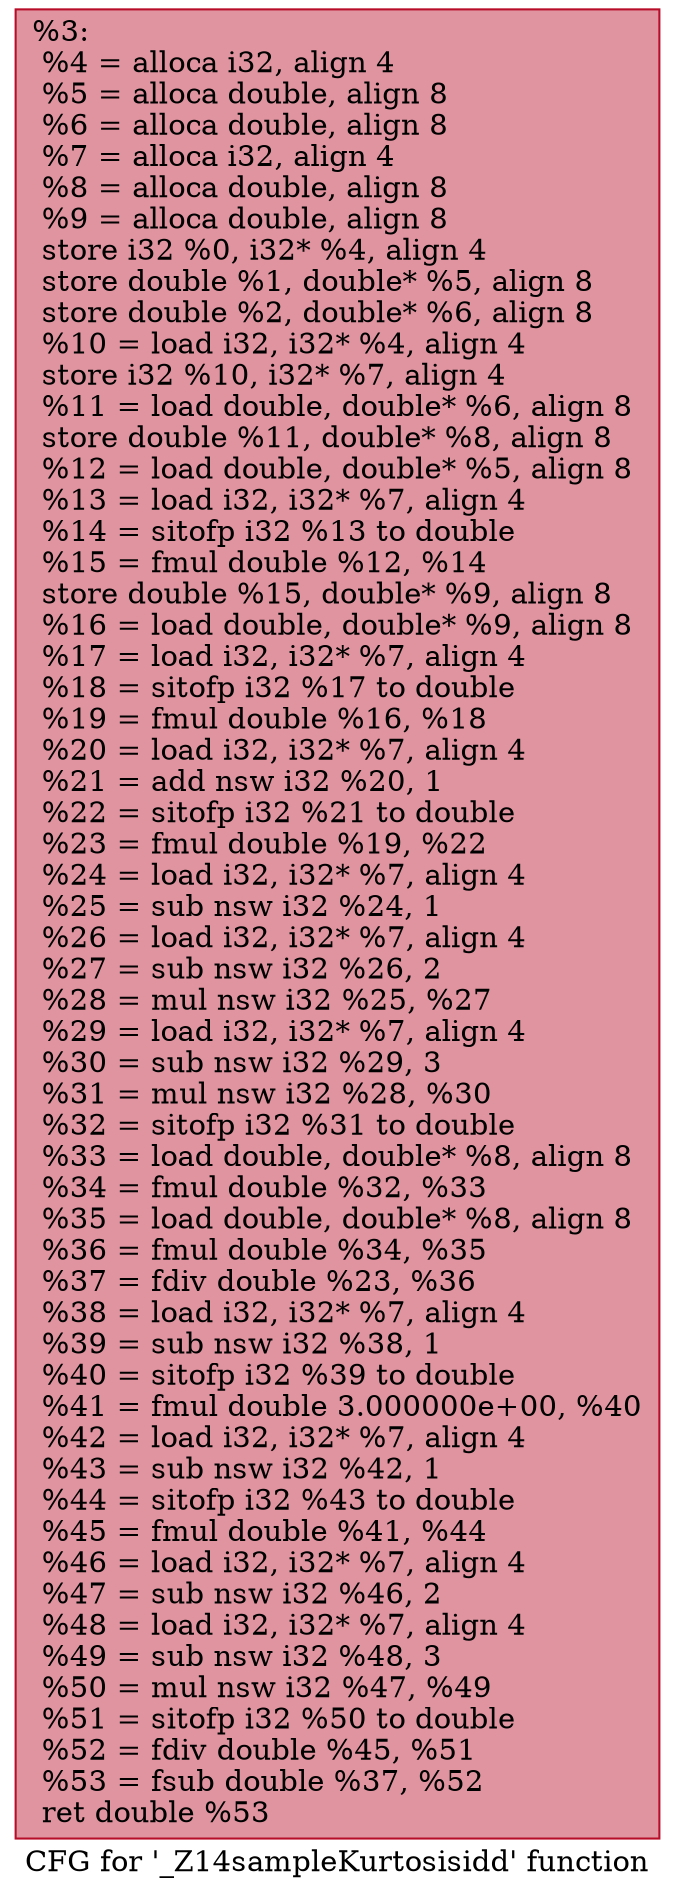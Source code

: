digraph "CFG for '_Z14sampleKurtosisidd' function" {
	label="CFG for '_Z14sampleKurtosisidd' function";

	Node0x224bd4d0ad0 [shape=record,color="#b70d28ff", style=filled, fillcolor="#b70d2870",label="{%3:\l  %4 = alloca i32, align 4\l  %5 = alloca double, align 8\l  %6 = alloca double, align 8\l  %7 = alloca i32, align 4\l  %8 = alloca double, align 8\l  %9 = alloca double, align 8\l  store i32 %0, i32* %4, align 4\l  store double %1, double* %5, align 8\l  store double %2, double* %6, align 8\l  %10 = load i32, i32* %4, align 4\l  store i32 %10, i32* %7, align 4\l  %11 = load double, double* %6, align 8\l  store double %11, double* %8, align 8\l  %12 = load double, double* %5, align 8\l  %13 = load i32, i32* %7, align 4\l  %14 = sitofp i32 %13 to double\l  %15 = fmul double %12, %14\l  store double %15, double* %9, align 8\l  %16 = load double, double* %9, align 8\l  %17 = load i32, i32* %7, align 4\l  %18 = sitofp i32 %17 to double\l  %19 = fmul double %16, %18\l  %20 = load i32, i32* %7, align 4\l  %21 = add nsw i32 %20, 1\l  %22 = sitofp i32 %21 to double\l  %23 = fmul double %19, %22\l  %24 = load i32, i32* %7, align 4\l  %25 = sub nsw i32 %24, 1\l  %26 = load i32, i32* %7, align 4\l  %27 = sub nsw i32 %26, 2\l  %28 = mul nsw i32 %25, %27\l  %29 = load i32, i32* %7, align 4\l  %30 = sub nsw i32 %29, 3\l  %31 = mul nsw i32 %28, %30\l  %32 = sitofp i32 %31 to double\l  %33 = load double, double* %8, align 8\l  %34 = fmul double %32, %33\l  %35 = load double, double* %8, align 8\l  %36 = fmul double %34, %35\l  %37 = fdiv double %23, %36\l  %38 = load i32, i32* %7, align 4\l  %39 = sub nsw i32 %38, 1\l  %40 = sitofp i32 %39 to double\l  %41 = fmul double 3.000000e+00, %40\l  %42 = load i32, i32* %7, align 4\l  %43 = sub nsw i32 %42, 1\l  %44 = sitofp i32 %43 to double\l  %45 = fmul double %41, %44\l  %46 = load i32, i32* %7, align 4\l  %47 = sub nsw i32 %46, 2\l  %48 = load i32, i32* %7, align 4\l  %49 = sub nsw i32 %48, 3\l  %50 = mul nsw i32 %47, %49\l  %51 = sitofp i32 %50 to double\l  %52 = fdiv double %45, %51\l  %53 = fsub double %37, %52\l  ret double %53\l}"];
}
